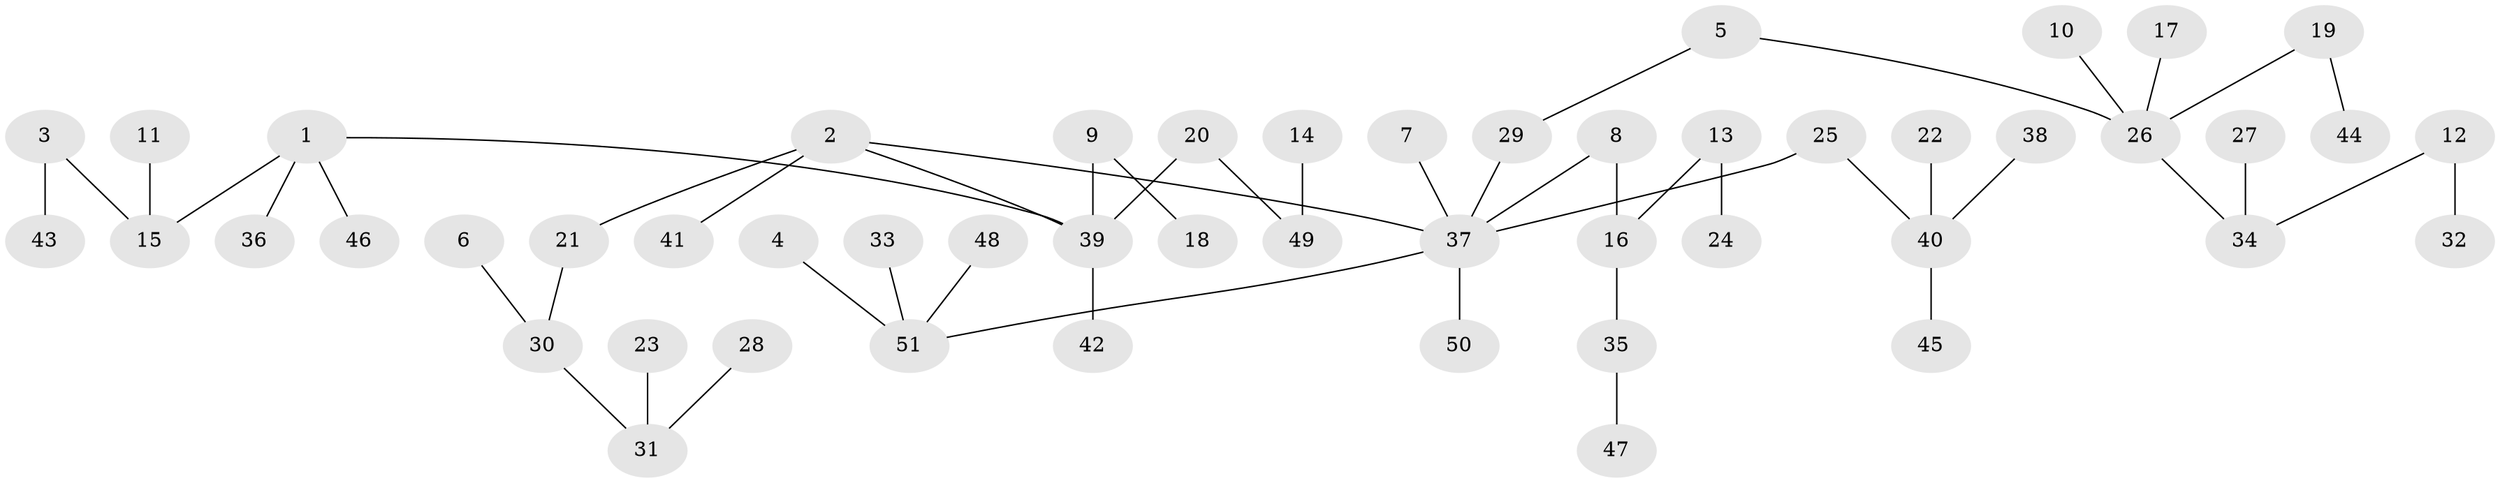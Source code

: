 // original degree distribution, {6: 0.0297029702970297, 4: 0.07920792079207921, 5: 0.0297029702970297, 8: 0.009900990099009901, 3: 0.0891089108910891, 1: 0.5346534653465347, 2: 0.22772277227722773}
// Generated by graph-tools (version 1.1) at 2025/37/03/04/25 23:37:25]
// undirected, 51 vertices, 50 edges
graph export_dot {
  node [color=gray90,style=filled];
  1;
  2;
  3;
  4;
  5;
  6;
  7;
  8;
  9;
  10;
  11;
  12;
  13;
  14;
  15;
  16;
  17;
  18;
  19;
  20;
  21;
  22;
  23;
  24;
  25;
  26;
  27;
  28;
  29;
  30;
  31;
  32;
  33;
  34;
  35;
  36;
  37;
  38;
  39;
  40;
  41;
  42;
  43;
  44;
  45;
  46;
  47;
  48;
  49;
  50;
  51;
  1 -- 15 [weight=1.0];
  1 -- 36 [weight=1.0];
  1 -- 39 [weight=1.0];
  1 -- 46 [weight=1.0];
  2 -- 21 [weight=1.0];
  2 -- 37 [weight=1.0];
  2 -- 39 [weight=1.0];
  2 -- 41 [weight=1.0];
  3 -- 15 [weight=1.0];
  3 -- 43 [weight=1.0];
  4 -- 51 [weight=1.0];
  5 -- 26 [weight=1.0];
  5 -- 29 [weight=1.0];
  6 -- 30 [weight=1.0];
  7 -- 37 [weight=1.0];
  8 -- 16 [weight=1.0];
  8 -- 37 [weight=1.0];
  9 -- 18 [weight=1.0];
  9 -- 39 [weight=1.0];
  10 -- 26 [weight=1.0];
  11 -- 15 [weight=1.0];
  12 -- 32 [weight=1.0];
  12 -- 34 [weight=1.0];
  13 -- 16 [weight=1.0];
  13 -- 24 [weight=1.0];
  14 -- 49 [weight=1.0];
  16 -- 35 [weight=1.0];
  17 -- 26 [weight=1.0];
  19 -- 26 [weight=1.0];
  19 -- 44 [weight=1.0];
  20 -- 39 [weight=1.0];
  20 -- 49 [weight=1.0];
  21 -- 30 [weight=1.0];
  22 -- 40 [weight=1.0];
  23 -- 31 [weight=1.0];
  25 -- 37 [weight=1.0];
  25 -- 40 [weight=1.0];
  26 -- 34 [weight=1.0];
  27 -- 34 [weight=1.0];
  28 -- 31 [weight=1.0];
  29 -- 37 [weight=1.0];
  30 -- 31 [weight=1.0];
  33 -- 51 [weight=1.0];
  35 -- 47 [weight=1.0];
  37 -- 50 [weight=1.0];
  37 -- 51 [weight=1.0];
  38 -- 40 [weight=1.0];
  39 -- 42 [weight=1.0];
  40 -- 45 [weight=1.0];
  48 -- 51 [weight=1.0];
}
